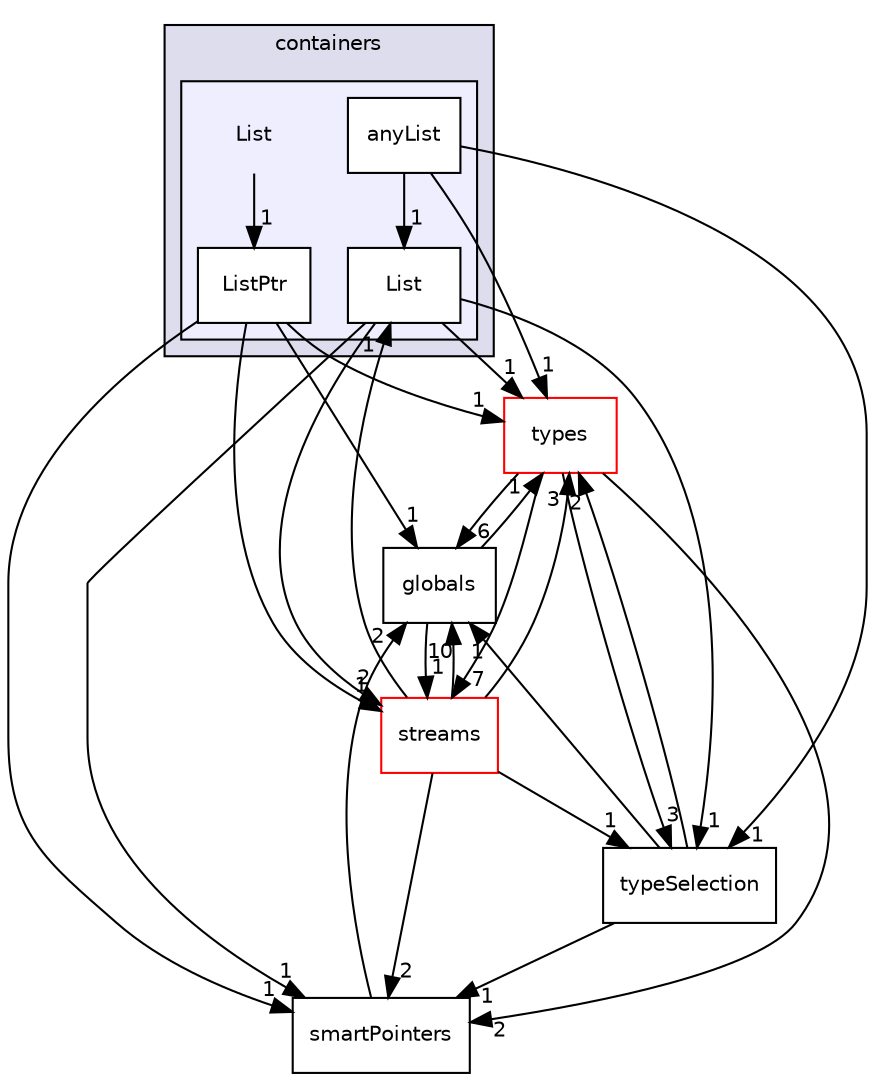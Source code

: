 digraph "src/phasicFlow/containers/List" {
  compound=true
  node [ fontsize="10", fontname="Helvetica"];
  edge [ labelfontsize="10", labelfontname="Helvetica"];
  subgraph clusterdir_74a3bd5d559eb2469f344a26dc365ad0 {
    graph [ bgcolor="#ddddee", pencolor="black", label="containers" fontname="Helvetica", fontsize="10", URL="dir_74a3bd5d559eb2469f344a26dc365ad0.html"]
  subgraph clusterdir_0188d416f4dc3fe2d73e6709e73f243f {
    graph [ bgcolor="#eeeeff", pencolor="black", label="" URL="dir_0188d416f4dc3fe2d73e6709e73f243f.html"];
    dir_0188d416f4dc3fe2d73e6709e73f243f [shape=plaintext label="List"];
    dir_3eaf9348734be2806d8c55b37dd7a1d7 [shape=box label="anyList" color="black" fillcolor="white" style="filled" URL="dir_3eaf9348734be2806d8c55b37dd7a1d7.html"];
    dir_54572642b19a45e8c6ab7089112e8146 [shape=box label="List" color="black" fillcolor="white" style="filled" URL="dir_54572642b19a45e8c6ab7089112e8146.html"];
    dir_b6bfefe85f7383aa0c4f26c603a1579c [shape=box label="ListPtr" color="black" fillcolor="white" style="filled" URL="dir_b6bfefe85f7383aa0c4f26c603a1579c.html"];
  }
  }
  dir_e8baec020e471dff3bc06b812491e6c5 [shape=box label="types" fillcolor="white" style="filled" color="red" URL="dir_e8baec020e471dff3bc06b812491e6c5.html"];
  dir_5f6559faa080c0b07ec2a71fd7e912fc [shape=box label="globals" URL="dir_5f6559faa080c0b07ec2a71fd7e912fc.html"];
  dir_40d84a547212027edc83c31468d15508 [shape=box label="smartPointers" URL="dir_40d84a547212027edc83c31468d15508.html"];
  dir_b13948a90891cb8a59f39ab8c50a8102 [shape=box label="streams" fillcolor="white" style="filled" color="red" URL="dir_b13948a90891cb8a59f39ab8c50a8102.html"];
  dir_4419dd78bee2bde1362d842a02bd0463 [shape=box label="typeSelection" URL="dir_4419dd78bee2bde1362d842a02bd0463.html"];
  dir_3eaf9348734be2806d8c55b37dd7a1d7->dir_e8baec020e471dff3bc06b812491e6c5 [headlabel="1", labeldistance=1.5 headhref="dir_000089_000175.html"];
  dir_3eaf9348734be2806d8c55b37dd7a1d7->dir_54572642b19a45e8c6ab7089112e8146 [headlabel="1", labeldistance=1.5 headhref="dir_000089_000090.html"];
  dir_3eaf9348734be2806d8c55b37dd7a1d7->dir_4419dd78bee2bde1362d842a02bd0463 [headlabel="1", labeldistance=1.5 headhref="dir_000089_000179.html"];
  dir_e8baec020e471dff3bc06b812491e6c5->dir_5f6559faa080c0b07ec2a71fd7e912fc [headlabel="6", labeldistance=1.5 headhref="dir_000175_000117.html"];
  dir_e8baec020e471dff3bc06b812491e6c5->dir_40d84a547212027edc83c31468d15508 [headlabel="2", labeldistance=1.5 headhref="dir_000175_000130.html"];
  dir_e8baec020e471dff3bc06b812491e6c5->dir_b13948a90891cb8a59f39ab8c50a8102 [headlabel="7", labeldistance=1.5 headhref="dir_000175_000131.html"];
  dir_e8baec020e471dff3bc06b812491e6c5->dir_4419dd78bee2bde1362d842a02bd0463 [headlabel="3", labeldistance=1.5 headhref="dir_000175_000179.html"];
  dir_54572642b19a45e8c6ab7089112e8146->dir_e8baec020e471dff3bc06b812491e6c5 [headlabel="1", labeldistance=1.5 headhref="dir_000090_000175.html"];
  dir_54572642b19a45e8c6ab7089112e8146->dir_40d84a547212027edc83c31468d15508 [headlabel="1", labeldistance=1.5 headhref="dir_000090_000130.html"];
  dir_54572642b19a45e8c6ab7089112e8146->dir_b13948a90891cb8a59f39ab8c50a8102 [headlabel="2", labeldistance=1.5 headhref="dir_000090_000131.html"];
  dir_54572642b19a45e8c6ab7089112e8146->dir_4419dd78bee2bde1362d842a02bd0463 [headlabel="1", labeldistance=1.5 headhref="dir_000090_000179.html"];
  dir_0188d416f4dc3fe2d73e6709e73f243f->dir_b6bfefe85f7383aa0c4f26c603a1579c [headlabel="1", labeldistance=1.5 headhref="dir_000088_000091.html"];
  dir_5f6559faa080c0b07ec2a71fd7e912fc->dir_e8baec020e471dff3bc06b812491e6c5 [headlabel="1", labeldistance=1.5 headhref="dir_000117_000175.html"];
  dir_5f6559faa080c0b07ec2a71fd7e912fc->dir_b13948a90891cb8a59f39ab8c50a8102 [headlabel="1", labeldistance=1.5 headhref="dir_000117_000131.html"];
  dir_40d84a547212027edc83c31468d15508->dir_5f6559faa080c0b07ec2a71fd7e912fc [headlabel="2", labeldistance=1.5 headhref="dir_000130_000117.html"];
  dir_b13948a90891cb8a59f39ab8c50a8102->dir_e8baec020e471dff3bc06b812491e6c5 [headlabel="3", labeldistance=1.5 headhref="dir_000131_000175.html"];
  dir_b13948a90891cb8a59f39ab8c50a8102->dir_54572642b19a45e8c6ab7089112e8146 [headlabel="1", labeldistance=1.5 headhref="dir_000131_000090.html"];
  dir_b13948a90891cb8a59f39ab8c50a8102->dir_5f6559faa080c0b07ec2a71fd7e912fc [headlabel="10", labeldistance=1.5 headhref="dir_000131_000117.html"];
  dir_b13948a90891cb8a59f39ab8c50a8102->dir_40d84a547212027edc83c31468d15508 [headlabel="2", labeldistance=1.5 headhref="dir_000131_000130.html"];
  dir_b13948a90891cb8a59f39ab8c50a8102->dir_4419dd78bee2bde1362d842a02bd0463 [headlabel="1", labeldistance=1.5 headhref="dir_000131_000179.html"];
  dir_4419dd78bee2bde1362d842a02bd0463->dir_e8baec020e471dff3bc06b812491e6c5 [headlabel="2", labeldistance=1.5 headhref="dir_000179_000175.html"];
  dir_4419dd78bee2bde1362d842a02bd0463->dir_5f6559faa080c0b07ec2a71fd7e912fc [headlabel="1", labeldistance=1.5 headhref="dir_000179_000117.html"];
  dir_4419dd78bee2bde1362d842a02bd0463->dir_40d84a547212027edc83c31468d15508 [headlabel="1", labeldistance=1.5 headhref="dir_000179_000130.html"];
  dir_b6bfefe85f7383aa0c4f26c603a1579c->dir_e8baec020e471dff3bc06b812491e6c5 [headlabel="1", labeldistance=1.5 headhref="dir_000091_000175.html"];
  dir_b6bfefe85f7383aa0c4f26c603a1579c->dir_5f6559faa080c0b07ec2a71fd7e912fc [headlabel="1", labeldistance=1.5 headhref="dir_000091_000117.html"];
  dir_b6bfefe85f7383aa0c4f26c603a1579c->dir_40d84a547212027edc83c31468d15508 [headlabel="1", labeldistance=1.5 headhref="dir_000091_000130.html"];
  dir_b6bfefe85f7383aa0c4f26c603a1579c->dir_b13948a90891cb8a59f39ab8c50a8102 [headlabel="1", labeldistance=1.5 headhref="dir_000091_000131.html"];
}

